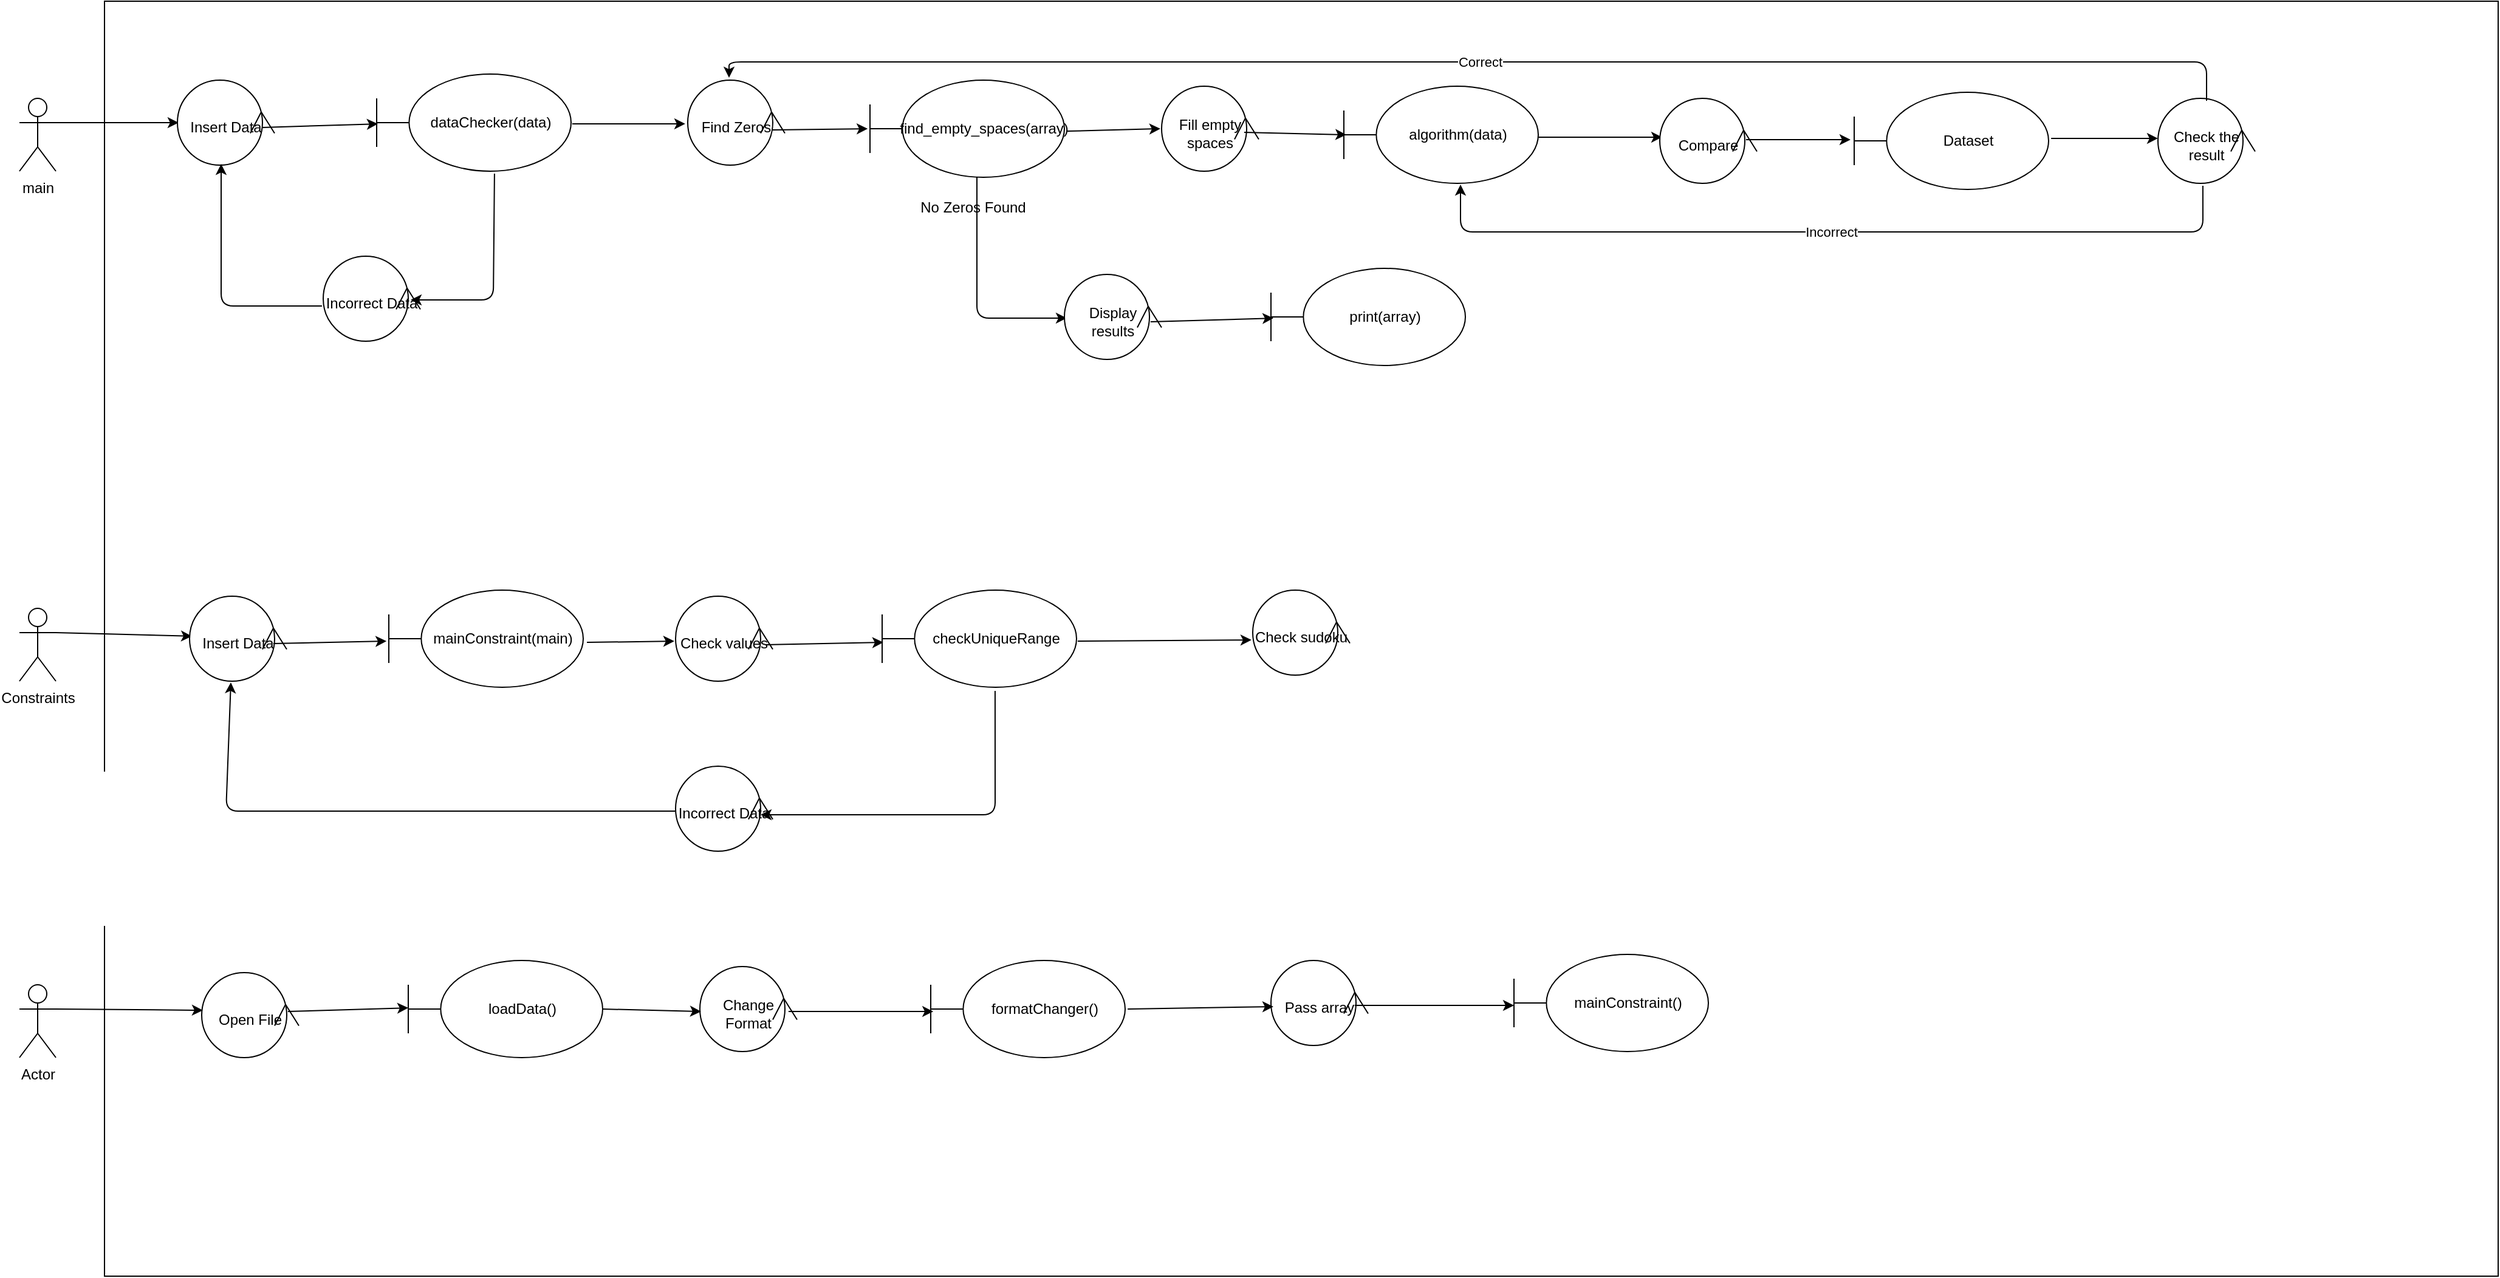 <mxfile version="14.1.1" type="github">
  <diagram id="gI8m6C9c187NHEWIORXg" name="Page-1">
    <mxGraphModel dx="1422" dy="740" grid="1" gridSize="10" guides="1" tooltips="1" connect="1" arrows="1" fold="1" page="1" pageScale="1" pageWidth="827" pageHeight="1169" math="0" shadow="0">
      <root>
        <mxCell id="0" />
        <mxCell id="1" parent="0" />
        <mxCell id="W0wIh-QrFydrwNOZ_83b-1" value="main" style="shape=umlActor;verticalLabelPosition=bottom;verticalAlign=top;html=1;outlineConnect=0;" parent="1" vertex="1">
          <mxGeometry x="40" y="120" width="30" height="60" as="geometry" />
        </mxCell>
        <mxCell id="W0wIh-QrFydrwNOZ_83b-3" value="" style="endArrow=classic;html=1;" parent="1" source="W0wIh-QrFydrwNOZ_83b-2" edge="1">
          <mxGeometry width="50" height="50" relative="1" as="geometry">
            <mxPoint x="390" y="390" as="sourcePoint" />
            <mxPoint x="440" y="340" as="targetPoint" />
          </mxGeometry>
        </mxCell>
        <mxCell id="W0wIh-QrFydrwNOZ_83b-2" value="" style="rounded=0;whiteSpace=wrap;html=1;" parent="1" vertex="1">
          <mxGeometry x="110" y="40" width="1970" height="1050" as="geometry" />
        </mxCell>
        <mxCell id="W0wIh-QrFydrwNOZ_83b-4" value="" style="endArrow=classic;html=1;exitX=1;exitY=0.333;exitDx=0;exitDy=0;exitPerimeter=0;entryX=0.5;entryY=0.988;entryDx=0;entryDy=0;entryPerimeter=0;" parent="1" source="W0wIh-QrFydrwNOZ_83b-1" target="W0wIh-QrFydrwNOZ_83b-8" edge="1">
          <mxGeometry width="50" height="50" relative="1" as="geometry">
            <mxPoint x="390" y="390" as="sourcePoint" />
            <mxPoint x="440" y="340" as="targetPoint" />
          </mxGeometry>
        </mxCell>
        <mxCell id="W0wIh-QrFydrwNOZ_83b-6" value="dataChecker(data)" style="shape=umlBoundary;whiteSpace=wrap;html=1;" parent="1" vertex="1">
          <mxGeometry x="334" y="100" width="160" height="80" as="geometry" />
        </mxCell>
        <mxCell id="W0wIh-QrFydrwNOZ_83b-8" value="Insert Data" style="ellipse;shape=umlControl;whiteSpace=wrap;html=1;direction=south;" parent="1" vertex="1">
          <mxGeometry x="170" y="105" width="80" height="70" as="geometry" />
        </mxCell>
        <mxCell id="W0wIh-QrFydrwNOZ_83b-9" value="" style="endArrow=classic;html=1;exitX=0.557;exitY=0.125;exitDx=0;exitDy=0;exitPerimeter=0;entryX=0.006;entryY=0.513;entryDx=0;entryDy=0;entryPerimeter=0;" parent="1" source="W0wIh-QrFydrwNOZ_83b-8" target="W0wIh-QrFydrwNOZ_83b-6" edge="1">
          <mxGeometry width="50" height="50" relative="1" as="geometry">
            <mxPoint x="330" y="220" as="sourcePoint" />
            <mxPoint x="450.96" y="220" as="targetPoint" />
          </mxGeometry>
        </mxCell>
        <mxCell id="W0wIh-QrFydrwNOZ_83b-10" value="" style="endArrow=classic;html=1;exitX=1.006;exitY=0.513;exitDx=0;exitDy=0;exitPerimeter=0;entryX=0.514;entryY=1.025;entryDx=0;entryDy=0;entryPerimeter=0;" parent="1" source="W0wIh-QrFydrwNOZ_83b-6" edge="1">
          <mxGeometry width="50" height="50" relative="1" as="geometry">
            <mxPoint x="660" y="170" as="sourcePoint" />
            <mxPoint x="588" y="140.98" as="targetPoint" />
          </mxGeometry>
        </mxCell>
        <mxCell id="W0wIh-QrFydrwNOZ_83b-12" value="Find Zeros" style="ellipse;shape=umlControl;whiteSpace=wrap;html=1;direction=south;" parent="1" vertex="1">
          <mxGeometry x="590" y="105" width="80" height="70" as="geometry" />
        </mxCell>
        <mxCell id="W0wIh-QrFydrwNOZ_83b-13" value="Dataset" style="shape=umlBoundary;whiteSpace=wrap;html=1;" parent="1" vertex="1">
          <mxGeometry x="1550" y="115" width="160" height="80" as="geometry" />
        </mxCell>
        <mxCell id="W0wIh-QrFydrwNOZ_83b-14" value="" style="endArrow=classic;html=1;exitX=0.606;exitY=1.025;exitDx=0;exitDy=0;exitPerimeter=0;entryX=0.514;entryY=0.1;entryDx=0;entryDy=0;entryPerimeter=0;" parent="1" source="W0wIh-QrFydrwNOZ_83b-6" target="W0wIh-QrFydrwNOZ_83b-15" edge="1">
          <mxGeometry width="50" height="50" relative="1" as="geometry">
            <mxPoint x="488.48" y="210.06" as="sourcePoint" />
            <mxPoint x="582" y="210" as="targetPoint" />
            <Array as="points">
              <mxPoint x="430" y="286" />
            </Array>
          </mxGeometry>
        </mxCell>
        <mxCell id="W0wIh-QrFydrwNOZ_83b-15" value="Incorrect Data" style="ellipse;shape=umlControl;whiteSpace=wrap;html=1;direction=south;" parent="1" vertex="1">
          <mxGeometry x="290" y="250" width="80" height="70" as="geometry" />
        </mxCell>
        <mxCell id="W0wIh-QrFydrwNOZ_83b-16" value="" style="endArrow=classic;html=1;exitX=0.586;exitY=1.013;exitDx=0;exitDy=0;exitPerimeter=0;entryX=0.986;entryY=0.55;entryDx=0;entryDy=0;entryPerimeter=0;" parent="1" source="W0wIh-QrFydrwNOZ_83b-15" target="W0wIh-QrFydrwNOZ_83b-8" edge="1">
          <mxGeometry width="50" height="50" relative="1" as="geometry">
            <mxPoint x="218.96" y="270" as="sourcePoint" />
            <mxPoint x="150" y="373.98" as="targetPoint" />
            <Array as="points">
              <mxPoint x="206" y="291" />
            </Array>
          </mxGeometry>
        </mxCell>
        <mxCell id="W0wIh-QrFydrwNOZ_83b-19" value="find_empty_spaces(array)" style="shape=umlBoundary;whiteSpace=wrap;html=1;" parent="1" vertex="1">
          <mxGeometry x="740" y="105" width="160" height="80" as="geometry" />
        </mxCell>
        <mxCell id="W0wIh-QrFydrwNOZ_83b-21" value="" style="endArrow=classic;html=1;exitX=1.013;exitY=0.525;exitDx=0;exitDy=0;exitPerimeter=0;entryX=0.5;entryY=1.013;entryDx=0;entryDy=0;entryPerimeter=0;" parent="1" source="W0wIh-QrFydrwNOZ_83b-19" target="W0wIh-QrFydrwNOZ_83b-22" edge="1">
          <mxGeometry width="50" height="50" relative="1" as="geometry">
            <mxPoint x="1380" y="162.98" as="sourcePoint" />
            <mxPoint x="1360" y="142" as="targetPoint" />
          </mxGeometry>
        </mxCell>
        <mxCell id="W0wIh-QrFydrwNOZ_83b-22" value="Fill empty spaces" style="ellipse;shape=umlControl;whiteSpace=wrap;html=1;direction=south;" parent="1" vertex="1">
          <mxGeometry x="980" y="110" width="80" height="70" as="geometry" />
        </mxCell>
        <mxCell id="W0wIh-QrFydrwNOZ_83b-23" value="" style="endArrow=classic;html=1;exitX=0.543;exitY=0.15;exitDx=0;exitDy=0;exitPerimeter=0;entryX=0.013;entryY=0.5;entryDx=0;entryDy=0;entryPerimeter=0;" parent="1" source="W0wIh-QrFydrwNOZ_83b-22" target="W0wIh-QrFydrwNOZ_83b-24" edge="1">
          <mxGeometry width="50" height="50" relative="1" as="geometry">
            <mxPoint x="1460" y="149.5" as="sourcePoint" />
            <mxPoint x="1517.92" y="149.5" as="targetPoint" />
          </mxGeometry>
        </mxCell>
        <mxCell id="W0wIh-QrFydrwNOZ_83b-24" value="algorithm(data)" style="shape=umlBoundary;whiteSpace=wrap;html=1;" parent="1" vertex="1">
          <mxGeometry x="1130" y="110" width="160" height="80" as="geometry" />
        </mxCell>
        <mxCell id="W0wIh-QrFydrwNOZ_83b-26" value="" style="endArrow=classic;html=1;exitX=0.586;exitY=0.125;exitDx=0;exitDy=0;exitPerimeter=0;entryX=-0.012;entryY=0.5;entryDx=0;entryDy=0;entryPerimeter=0;" parent="1" source="W0wIh-QrFydrwNOZ_83b-12" target="W0wIh-QrFydrwNOZ_83b-19" edge="1">
          <mxGeometry width="50" height="50" relative="1" as="geometry">
            <mxPoint x="710" y="220.06" as="sourcePoint" />
            <mxPoint x="803.04" y="220" as="targetPoint" />
          </mxGeometry>
        </mxCell>
        <mxCell id="W0wIh-QrFydrwNOZ_83b-27" value="" style="endArrow=classic;html=1;exitX=1;exitY=0.525;exitDx=0;exitDy=0;exitPerimeter=0;entryX=0.457;entryY=0.975;entryDx=0;entryDy=0;entryPerimeter=0;" parent="1" source="W0wIh-QrFydrwNOZ_83b-24" target="W0wIh-QrFydrwNOZ_83b-28" edge="1">
          <mxGeometry width="50" height="50" relative="1" as="geometry">
            <mxPoint x="1340" y="200.0" as="sourcePoint" />
            <mxPoint x="1424.08" y="201.99" as="targetPoint" />
          </mxGeometry>
        </mxCell>
        <mxCell id="W0wIh-QrFydrwNOZ_83b-28" value="Compare" style="ellipse;shape=umlControl;whiteSpace=wrap;html=1;direction=south;" parent="1" vertex="1">
          <mxGeometry x="1390" y="120" width="80" height="70" as="geometry" />
        </mxCell>
        <mxCell id="W0wIh-QrFydrwNOZ_83b-29" value="" style="endArrow=classic;html=1;exitX=0.486;exitY=0.113;exitDx=0;exitDy=0;exitPerimeter=0;entryX=-0.019;entryY=0.488;entryDx=0;entryDy=0;entryPerimeter=0;" parent="1" source="W0wIh-QrFydrwNOZ_83b-28" target="W0wIh-QrFydrwNOZ_83b-13" edge="1">
          <mxGeometry width="50" height="50" relative="1" as="geometry">
            <mxPoint x="1480" y="185.01" as="sourcePoint" />
            <mxPoint x="1582" y="185.0" as="targetPoint" />
          </mxGeometry>
        </mxCell>
        <mxCell id="W0wIh-QrFydrwNOZ_83b-30" value="Check the result" style="ellipse;shape=umlControl;whiteSpace=wrap;html=1;direction=south;" parent="1" vertex="1">
          <mxGeometry x="1800" y="120" width="80" height="70" as="geometry" />
        </mxCell>
        <mxCell id="W0wIh-QrFydrwNOZ_83b-31" value="" style="endArrow=classic;html=1;exitX=1.013;exitY=0.475;exitDx=0;exitDy=0;exitPerimeter=0;entryX=0.471;entryY=1;entryDx=0;entryDy=0;entryPerimeter=0;" parent="1" source="W0wIh-QrFydrwNOZ_83b-13" target="W0wIh-QrFydrwNOZ_83b-30" edge="1">
          <mxGeometry width="50" height="50" relative="1" as="geometry">
            <mxPoint x="1714" y="230" as="sourcePoint" />
            <mxPoint x="1800" y="230.02" as="targetPoint" />
          </mxGeometry>
        </mxCell>
        <mxCell id="W0wIh-QrFydrwNOZ_83b-32" value="Incorrect" style="endArrow=classic;html=1;exitX=1.029;exitY=0.538;exitDx=0;exitDy=0;exitPerimeter=0;entryX=0.6;entryY=1.013;entryDx=0;entryDy=0;entryPerimeter=0;" parent="1" source="W0wIh-QrFydrwNOZ_83b-30" target="W0wIh-QrFydrwNOZ_83b-24" edge="1">
          <mxGeometry width="50" height="50" relative="1" as="geometry">
            <mxPoint x="1792.08" y="270.03" as="sourcePoint" />
            <mxPoint x="1880" y="270.0" as="targetPoint" />
            <Array as="points">
              <mxPoint x="1837" y="230" />
              <mxPoint x="1226" y="230" />
            </Array>
          </mxGeometry>
        </mxCell>
        <mxCell id="W0wIh-QrFydrwNOZ_83b-35" value="Correct" style="endArrow=classic;html=1;exitX=0.029;exitY=0.5;exitDx=0;exitDy=0;exitPerimeter=0;entryX=-0.029;entryY=0.575;entryDx=0;entryDy=0;entryPerimeter=0;" parent="1" source="W0wIh-QrFydrwNOZ_83b-30" target="W0wIh-QrFydrwNOZ_83b-12" edge="1">
          <mxGeometry width="50" height="50" relative="1" as="geometry">
            <mxPoint x="1950" y="235" as="sourcePoint" />
            <mxPoint x="2000" y="185" as="targetPoint" />
            <Array as="points">
              <mxPoint x="1840" y="90" />
              <mxPoint x="624" y="90" />
            </Array>
          </mxGeometry>
        </mxCell>
        <mxCell id="W0wIh-QrFydrwNOZ_83b-38" value="" style="endArrow=classic;html=1;exitX=0.55;exitY=1;exitDx=0;exitDy=0;exitPerimeter=0;entryX=0.514;entryY=0.975;entryDx=0;entryDy=0;entryPerimeter=0;" parent="1" source="W0wIh-QrFydrwNOZ_83b-19" target="W0wIh-QrFydrwNOZ_83b-39" edge="1">
          <mxGeometry width="50" height="50" relative="1" as="geometry">
            <mxPoint x="900.0" y="222" as="sourcePoint" />
            <mxPoint x="977" y="220" as="targetPoint" />
            <Array as="points">
              <mxPoint x="828" y="301" />
            </Array>
          </mxGeometry>
        </mxCell>
        <mxCell id="W0wIh-QrFydrwNOZ_83b-39" value="Display results" style="ellipse;shape=umlControl;whiteSpace=wrap;html=1;direction=south;" parent="1" vertex="1">
          <mxGeometry x="900" y="265" width="80" height="70" as="geometry" />
        </mxCell>
        <mxCell id="W0wIh-QrFydrwNOZ_83b-40" value="print(array)" style="shape=umlBoundary;whiteSpace=wrap;html=1;" parent="1" vertex="1">
          <mxGeometry x="1070" y="260" width="160" height="80" as="geometry" />
        </mxCell>
        <mxCell id="W0wIh-QrFydrwNOZ_83b-42" value="" style="endArrow=classic;html=1;exitX=0.557;exitY=0.113;exitDx=0;exitDy=0;exitPerimeter=0;entryX=0.013;entryY=0.513;entryDx=0;entryDy=0;entryPerimeter=0;" parent="1" source="W0wIh-QrFydrwNOZ_83b-39" target="W0wIh-QrFydrwNOZ_83b-40" edge="1">
          <mxGeometry width="50" height="50" relative="1" as="geometry">
            <mxPoint x="1080" y="400" as="sourcePoint" />
            <mxPoint x="1130" y="350" as="targetPoint" />
          </mxGeometry>
        </mxCell>
        <mxCell id="W0wIh-QrFydrwNOZ_83b-43" value="No Zeros Found" style="text;html=1;strokeColor=none;fillColor=none;align=center;verticalAlign=middle;whiteSpace=wrap;rounded=0;" parent="1" vertex="1">
          <mxGeometry x="780" y="200" width="90" height="20" as="geometry" />
        </mxCell>
        <mxCell id="ZiF1Yd1M9OJEne689u-W-1" value="Constraints" style="shape=umlActor;verticalLabelPosition=bottom;verticalAlign=top;html=1;outlineConnect=0;" vertex="1" parent="1">
          <mxGeometry x="40" y="540" width="30" height="60" as="geometry" />
        </mxCell>
        <mxCell id="ZiF1Yd1M9OJEne689u-W-2" value="" style="endArrow=classic;html=1;exitX=1;exitY=0.333;exitDx=0;exitDy=0;exitPerimeter=0;entryX=0.471;entryY=0.975;entryDx=0;entryDy=0;entryPerimeter=0;" edge="1" parent="1" source="ZiF1Yd1M9OJEne689u-W-1" target="ZiF1Yd1M9OJEne689u-W-3">
          <mxGeometry width="50" height="50" relative="1" as="geometry">
            <mxPoint x="140" y="580" as="sourcePoint" />
            <mxPoint x="190" y="530" as="targetPoint" />
          </mxGeometry>
        </mxCell>
        <mxCell id="ZiF1Yd1M9OJEne689u-W-3" value="Insert Data" style="ellipse;shape=umlControl;whiteSpace=wrap;html=1;direction=south;" vertex="1" parent="1">
          <mxGeometry x="180" y="530" width="80" height="70" as="geometry" />
        </mxCell>
        <mxCell id="ZiF1Yd1M9OJEne689u-W-4" value="mainConstraint(main)" style="shape=umlBoundary;whiteSpace=wrap;html=1;" vertex="1" parent="1">
          <mxGeometry x="344" y="525" width="160" height="80" as="geometry" />
        </mxCell>
        <mxCell id="ZiF1Yd1M9OJEne689u-W-5" value="" style="endArrow=classic;html=1;exitX=0.557;exitY=0.138;exitDx=0;exitDy=0;exitPerimeter=0;entryX=-0.012;entryY=0.525;entryDx=0;entryDy=0;entryPerimeter=0;" edge="1" parent="1" source="ZiF1Yd1M9OJEne689u-W-3" target="ZiF1Yd1M9OJEne689u-W-4">
          <mxGeometry width="50" height="50" relative="1" as="geometry">
            <mxPoint x="334" y="482.95" as="sourcePoint" />
            <mxPoint x="428.96" y="480.0" as="targetPoint" />
          </mxGeometry>
        </mxCell>
        <mxCell id="ZiF1Yd1M9OJEne689u-W-7" value="Incorrect Data" style="ellipse;shape=umlControl;whiteSpace=wrap;html=1;direction=south;" vertex="1" parent="1">
          <mxGeometry x="580" y="670" width="80" height="70" as="geometry" />
        </mxCell>
        <mxCell id="ZiF1Yd1M9OJEne689u-W-8" value="" style="endArrow=classic;html=1;exitX=0.529;exitY=1;exitDx=0;exitDy=0;exitPerimeter=0;entryX=1.014;entryY=0.575;entryDx=0;entryDy=0;entryPerimeter=0;" edge="1" parent="1" source="ZiF1Yd1M9OJEne689u-W-7" target="ZiF1Yd1M9OJEne689u-W-3">
          <mxGeometry width="50" height="50" relative="1" as="geometry">
            <mxPoint x="242.96" y="717" as="sourcePoint" />
            <mxPoint x="160" y="600" as="targetPoint" />
            <Array as="points">
              <mxPoint x="210" y="707" />
            </Array>
          </mxGeometry>
        </mxCell>
        <mxCell id="ZiF1Yd1M9OJEne689u-W-10" value="" style="endArrow=classic;html=1;exitX=1.019;exitY=0.538;exitDx=0;exitDy=0;exitPerimeter=0;entryX=0.529;entryY=1.013;entryDx=0;entryDy=0;entryPerimeter=0;" edge="1" parent="1" source="ZiF1Yd1M9OJEne689u-W-4" target="ZiF1Yd1M9OJEne689u-W-12">
          <mxGeometry width="50" height="50" relative="1" as="geometry">
            <mxPoint x="646.88" y="651.99" as="sourcePoint" />
            <mxPoint x="580.96" y="567.03" as="targetPoint" />
          </mxGeometry>
        </mxCell>
        <mxCell id="ZiF1Yd1M9OJEne689u-W-11" value="checkUniqueRange" style="shape=umlBoundary;whiteSpace=wrap;html=1;" vertex="1" parent="1">
          <mxGeometry x="750" y="525" width="160" height="80" as="geometry" />
        </mxCell>
        <mxCell id="ZiF1Yd1M9OJEne689u-W-12" value="Check values" style="ellipse;shape=umlControl;whiteSpace=wrap;html=1;direction=south;" vertex="1" parent="1">
          <mxGeometry x="580" y="530" width="80" height="70" as="geometry" />
        </mxCell>
        <mxCell id="ZiF1Yd1M9OJEne689u-W-14" value="" style="endArrow=classic;html=1;exitX=0.571;exitY=0.075;exitDx=0;exitDy=0;exitPerimeter=0;entryX=0.006;entryY=0.538;entryDx=0;entryDy=0;entryPerimeter=0;" edge="1" parent="1" source="ZiF1Yd1M9OJEne689u-W-12" target="ZiF1Yd1M9OJEne689u-W-11">
          <mxGeometry width="50" height="50" relative="1" as="geometry">
            <mxPoint x="710" y="530" as="sourcePoint" />
            <mxPoint x="760" y="480" as="targetPoint" />
          </mxGeometry>
        </mxCell>
        <mxCell id="ZiF1Yd1M9OJEne689u-W-15" value="" style="endArrow=classic;html=1;exitX=0.581;exitY=1.038;exitDx=0;exitDy=0;exitPerimeter=0;entryX=0.571;entryY=0.125;entryDx=0;entryDy=0;entryPerimeter=0;" edge="1" parent="1" source="ZiF1Yd1M9OJEne689u-W-11" target="ZiF1Yd1M9OJEne689u-W-7">
          <mxGeometry width="50" height="50" relative="1" as="geometry">
            <mxPoint x="850" y="720" as="sourcePoint" />
            <mxPoint x="900" y="670" as="targetPoint" />
            <Array as="points">
              <mxPoint x="843" y="710" />
            </Array>
          </mxGeometry>
        </mxCell>
        <mxCell id="ZiF1Yd1M9OJEne689u-W-16" value="" style="endArrow=classic;html=1;exitX=1.006;exitY=0.525;exitDx=0;exitDy=0;exitPerimeter=0;entryX=0.586;entryY=1.013;entryDx=0;entryDy=0;entryPerimeter=0;" edge="1" parent="1" source="ZiF1Yd1M9OJEne689u-W-11" target="ZiF1Yd1M9OJEne689u-W-17">
          <mxGeometry width="50" height="50" relative="1" as="geometry">
            <mxPoint x="1030" y="550" as="sourcePoint" />
            <mxPoint x="1080" y="500" as="targetPoint" />
          </mxGeometry>
        </mxCell>
        <mxCell id="ZiF1Yd1M9OJEne689u-W-17" value="Check sudoku" style="ellipse;shape=umlControl;whiteSpace=wrap;html=1;direction=south;" vertex="1" parent="1">
          <mxGeometry x="1055" y="525" width="80" height="70" as="geometry" />
        </mxCell>
        <mxCell id="ZiF1Yd1M9OJEne689u-W-18" value="Actor" style="shape=umlActor;verticalLabelPosition=bottom;verticalAlign=top;html=1;outlineConnect=0;" vertex="1" parent="1">
          <mxGeometry x="40" y="850" width="30" height="60" as="geometry" />
        </mxCell>
        <mxCell id="ZiF1Yd1M9OJEne689u-W-19" value="Open File" style="ellipse;shape=umlControl;whiteSpace=wrap;html=1;direction=south;" vertex="1" parent="1">
          <mxGeometry x="190" y="840" width="80" height="70" as="geometry" />
        </mxCell>
        <mxCell id="ZiF1Yd1M9OJEne689u-W-20" value="" style="endArrow=classic;html=1;exitX=1;exitY=0.333;exitDx=0;exitDy=0;exitPerimeter=0;entryX=0.443;entryY=0.988;entryDx=0;entryDy=0;entryPerimeter=0;" edge="1" parent="1" source="ZiF1Yd1M9OJEne689u-W-18" target="ZiF1Yd1M9OJEne689u-W-19">
          <mxGeometry width="50" height="50" relative="1" as="geometry">
            <mxPoint x="270" y="850" as="sourcePoint" />
            <mxPoint x="320" y="800" as="targetPoint" />
          </mxGeometry>
        </mxCell>
        <mxCell id="ZiF1Yd1M9OJEne689u-W-21" value="" style="endArrow=classic;html=1;exitX=0.457;exitY=0.113;exitDx=0;exitDy=0;exitPerimeter=0;entryX=0;entryY=0.488;entryDx=0;entryDy=0;entryPerimeter=0;" edge="1" parent="1" source="ZiF1Yd1M9OJEne689u-W-19" target="ZiF1Yd1M9OJEne689u-W-23">
          <mxGeometry width="50" height="50" relative="1" as="geometry">
            <mxPoint x="380" y="910" as="sourcePoint" />
            <mxPoint x="430" y="860" as="targetPoint" />
          </mxGeometry>
        </mxCell>
        <mxCell id="ZiF1Yd1M9OJEne689u-W-22" value="Change Format" style="ellipse;shape=umlControl;whiteSpace=wrap;html=1;direction=south;" vertex="1" parent="1">
          <mxGeometry x="600" y="835" width="80" height="70" as="geometry" />
        </mxCell>
        <mxCell id="ZiF1Yd1M9OJEne689u-W-23" value="loadData()" style="shape=umlBoundary;whiteSpace=wrap;html=1;" vertex="1" parent="1">
          <mxGeometry x="360" y="830" width="160" height="80" as="geometry" />
        </mxCell>
        <mxCell id="ZiF1Yd1M9OJEne689u-W-24" value="" style="endArrow=classic;html=1;exitX=1;exitY=0.5;exitDx=0;exitDy=0;exitPerimeter=0;entryX=0.529;entryY=0.988;entryDx=0;entryDy=0;entryPerimeter=0;" edge="1" parent="1" source="ZiF1Yd1M9OJEne689u-W-23" target="ZiF1Yd1M9OJEne689u-W-22">
          <mxGeometry width="50" height="50" relative="1" as="geometry">
            <mxPoint x="570" y="955" as="sourcePoint" />
            <mxPoint x="620" y="905" as="targetPoint" />
          </mxGeometry>
        </mxCell>
        <mxCell id="ZiF1Yd1M9OJEne689u-W-25" value="formatChanger()" style="shape=umlBoundary;whiteSpace=wrap;html=1;" vertex="1" parent="1">
          <mxGeometry x="790" y="830" width="160" height="80" as="geometry" />
        </mxCell>
        <mxCell id="ZiF1Yd1M9OJEne689u-W-26" value="" style="endArrow=classic;html=1;exitX=0.529;exitY=0.088;exitDx=0;exitDy=0;exitPerimeter=0;entryX=0.013;entryY=0.525;entryDx=0;entryDy=0;entryPerimeter=0;" edge="1" parent="1" source="ZiF1Yd1M9OJEne689u-W-22" target="ZiF1Yd1M9OJEne689u-W-25">
          <mxGeometry width="50" height="50" relative="1" as="geometry">
            <mxPoint x="740" y="950" as="sourcePoint" />
            <mxPoint x="790" y="900" as="targetPoint" />
          </mxGeometry>
        </mxCell>
        <mxCell id="ZiF1Yd1M9OJEne689u-W-27" value="Pass array" style="ellipse;shape=umlControl;whiteSpace=wrap;html=1;direction=south;" vertex="1" parent="1">
          <mxGeometry x="1070" y="830" width="80" height="70" as="geometry" />
        </mxCell>
        <mxCell id="ZiF1Yd1M9OJEne689u-W-28" value="" style="endArrow=classic;html=1;exitX=1.013;exitY=0.5;exitDx=0;exitDy=0;exitPerimeter=0;entryX=0.543;entryY=0.975;entryDx=0;entryDy=0;entryPerimeter=0;" edge="1" parent="1" source="ZiF1Yd1M9OJEne689u-W-25" target="ZiF1Yd1M9OJEne689u-W-27">
          <mxGeometry width="50" height="50" relative="1" as="geometry">
            <mxPoint x="1040" y="955" as="sourcePoint" />
            <mxPoint x="1090" y="905" as="targetPoint" />
          </mxGeometry>
        </mxCell>
        <mxCell id="ZiF1Yd1M9OJEne689u-W-29" value="" style="endArrow=classic;html=1;exitX=0.529;exitY=0.138;exitDx=0;exitDy=0;exitPerimeter=0;entryX=0;entryY=0.525;entryDx=0;entryDy=0;entryPerimeter=0;" edge="1" parent="1" source="ZiF1Yd1M9OJEne689u-W-27" target="ZiF1Yd1M9OJEne689u-W-30">
          <mxGeometry width="50" height="50" relative="1" as="geometry">
            <mxPoint x="1260" y="920" as="sourcePoint" />
            <mxPoint x="1310" y="870" as="targetPoint" />
          </mxGeometry>
        </mxCell>
        <mxCell id="ZiF1Yd1M9OJEne689u-W-30" value="mainConstraint()" style="shape=umlBoundary;whiteSpace=wrap;html=1;" vertex="1" parent="1">
          <mxGeometry x="1270" y="825" width="160" height="80" as="geometry" />
        </mxCell>
      </root>
    </mxGraphModel>
  </diagram>
</mxfile>
